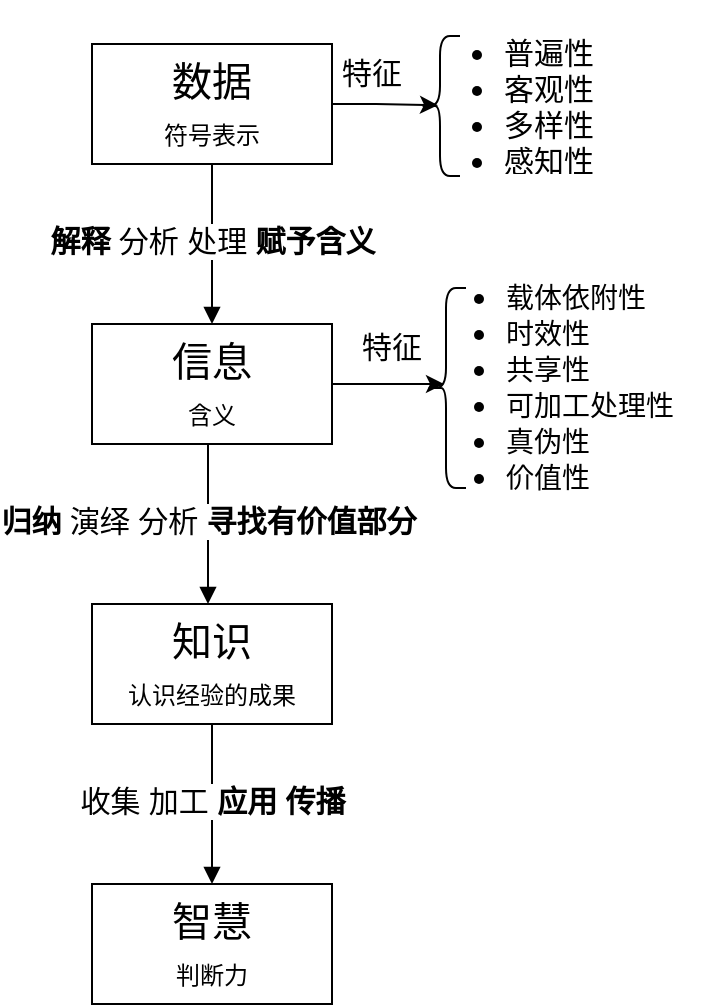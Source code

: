 <mxfile version="20.3.0" type="github">
  <diagram id="idsj6dxLZvEoAHtVf7Wu" name="第 1 页">
    <mxGraphModel dx="1640" dy="431" grid="1" gridSize="10" guides="1" tooltips="1" connect="1" arrows="1" fold="1" page="1" pageScale="1" pageWidth="827" pageHeight="1169" math="0" shadow="0">
      <root>
        <mxCell id="0" />
        <mxCell id="1" parent="0" />
        <mxCell id="G0NdqX8XDF4M0NVHrU59-21" style="edgeStyle=orthogonalEdgeStyle;rounded=0;orthogonalLoop=1;jettySize=auto;html=1;exitX=1;exitY=0.5;exitDx=0;exitDy=0;entryX=0.45;entryY=0.494;entryDx=0;entryDy=0;entryPerimeter=0;fontSize=17;strokeColor=default;" edge="1" parent="1" source="G0NdqX8XDF4M0NVHrU59-1" target="G0NdqX8XDF4M0NVHrU59-19">
          <mxGeometry relative="1" as="geometry" />
        </mxCell>
        <mxCell id="G0NdqX8XDF4M0NVHrU59-1" value="数据&lt;br&gt;&lt;font style=&quot;font-size: 12px;&quot;&gt;符号表示&lt;/font&gt;" style="rounded=0;whiteSpace=wrap;html=1;fontSize=20;" vertex="1" parent="1">
          <mxGeometry x="40" y="70" width="120" height="60" as="geometry" />
        </mxCell>
        <mxCell id="G0NdqX8XDF4M0NVHrU59-8" value="信息&lt;br&gt;&lt;font style=&quot;font-size: 12px;&quot;&gt;含义&lt;/font&gt;" style="rounded=0;whiteSpace=wrap;html=1;fontSize=20;" vertex="1" parent="1">
          <mxGeometry x="40" y="210" width="120" height="60" as="geometry" />
        </mxCell>
        <mxCell id="G0NdqX8XDF4M0NVHrU59-10" value="知识&lt;br&gt;&lt;font style=&quot;font-size: 12px;&quot;&gt;认识经验的成果&lt;/font&gt;" style="rounded=0;whiteSpace=wrap;html=1;fontSize=20;" vertex="1" parent="1">
          <mxGeometry x="40" y="350" width="120" height="60" as="geometry" />
        </mxCell>
        <mxCell id="G0NdqX8XDF4M0NVHrU59-12" value="智慧&lt;br&gt;&lt;font style=&quot;font-size: 12px;&quot;&gt;判断力&lt;/font&gt;" style="rounded=0;whiteSpace=wrap;html=1;fontSize=20;" vertex="1" parent="1">
          <mxGeometry x="40" y="490" width="120" height="60" as="geometry" />
        </mxCell>
        <mxCell id="G0NdqX8XDF4M0NVHrU59-19" value="" style="shape=curlyBracket;whiteSpace=wrap;html=1;rounded=1;fontSize=17;" vertex="1" parent="1">
          <mxGeometry x="204" y="66" width="20" height="70" as="geometry" />
        </mxCell>
        <mxCell id="G0NdqX8XDF4M0NVHrU59-23" value="&lt;font style=&quot;font-size: 15px;&quot;&gt;特征&lt;/font&gt;" style="text;html=1;strokeColor=none;fillColor=none;align=center;verticalAlign=middle;whiteSpace=wrap;rounded=0;fontSize=17;" vertex="1" parent="1">
          <mxGeometry x="150" y="70" width="60" height="30" as="geometry" />
        </mxCell>
        <mxCell id="G0NdqX8XDF4M0NVHrU59-24" value="&lt;ul style=&quot;&quot;&gt;&lt;li&gt;普遍性&lt;br&gt;&lt;/li&gt;&lt;li&gt;客观性&lt;br&gt;&lt;/li&gt;&lt;li&gt;多样性&lt;br&gt;&lt;/li&gt;&lt;li&gt;感知性&lt;/li&gt;&lt;/ul&gt;" style="text;strokeColor=none;fillColor=none;html=1;whiteSpace=wrap;verticalAlign=middle;overflow=hidden;fontSize=15;strokeWidth=2;" vertex="1" parent="1">
          <mxGeometry x="204" y="48.5" width="100" height="87.5" as="geometry" />
        </mxCell>
        <mxCell id="G0NdqX8XDF4M0NVHrU59-26" value="&lt;font style=&quot;font-size: 15px;&quot;&gt;&lt;b&gt;解释&lt;/b&gt; 分析 处理 &lt;b&gt;赋予含义&lt;/b&gt;&lt;/font&gt;" style="html=1;verticalAlign=bottom;endArrow=block;rounded=0;strokeColor=default;fontSize=13;" edge="1" parent="1" source="G0NdqX8XDF4M0NVHrU59-1" target="G0NdqX8XDF4M0NVHrU59-8">
          <mxGeometry x="0.25" width="80" relative="1" as="geometry">
            <mxPoint x="100" y="133" as="sourcePoint" />
            <mxPoint x="100" y="213" as="targetPoint" />
            <mxPoint as="offset" />
          </mxGeometry>
        </mxCell>
        <mxCell id="G0NdqX8XDF4M0NVHrU59-27" value="&lt;b&gt;归纳&lt;/b&gt; 演绎 分析 &lt;b&gt;寻找有价值部分&lt;/b&gt;" style="html=1;verticalAlign=bottom;endArrow=block;rounded=0;strokeColor=default;fontSize=15;" edge="1" parent="1">
          <mxGeometry x="0.25" width="80" relative="1" as="geometry">
            <mxPoint x="98" y="270" as="sourcePoint" />
            <mxPoint x="98" y="350" as="targetPoint" />
            <mxPoint as="offset" />
          </mxGeometry>
        </mxCell>
        <mxCell id="G0NdqX8XDF4M0NVHrU59-28" value="收集 加工 &lt;b&gt;应用 传播&lt;/b&gt;" style="html=1;verticalAlign=bottom;endArrow=block;rounded=0;strokeColor=default;fontSize=15;" edge="1" parent="1" source="G0NdqX8XDF4M0NVHrU59-10" target="G0NdqX8XDF4M0NVHrU59-12">
          <mxGeometry x="0.25" width="80" relative="1" as="geometry">
            <mxPoint x="100" y="440" as="sourcePoint" />
            <mxPoint x="680" y="320" as="targetPoint" />
            <mxPoint as="offset" />
          </mxGeometry>
        </mxCell>
        <mxCell id="G0NdqX8XDF4M0NVHrU59-33" style="edgeStyle=orthogonalEdgeStyle;rounded=0;orthogonalLoop=1;jettySize=auto;html=1;fontSize=17;strokeColor=default;entryX=0.45;entryY=0.48;entryDx=0;entryDy=0;entryPerimeter=0;" edge="1" parent="1" target="G0NdqX8XDF4M0NVHrU59-34" source="G0NdqX8XDF4M0NVHrU59-8">
          <mxGeometry relative="1" as="geometry">
            <mxPoint x="160" y="242.5" as="sourcePoint" />
          </mxGeometry>
        </mxCell>
        <mxCell id="G0NdqX8XDF4M0NVHrU59-34" value="" style="shape=curlyBracket;whiteSpace=wrap;html=1;rounded=1;fontSize=17;" vertex="1" parent="1">
          <mxGeometry x="207" y="192" width="20" height="100" as="geometry" />
        </mxCell>
        <mxCell id="G0NdqX8XDF4M0NVHrU59-35" value="&lt;font style=&quot;font-size: 15px;&quot;&gt;特征&lt;/font&gt;" style="text;html=1;strokeColor=none;fillColor=none;align=center;verticalAlign=middle;whiteSpace=wrap;rounded=0;fontSize=17;" vertex="1" parent="1">
          <mxGeometry x="160" y="210" width="60" height="23.5" as="geometry" />
        </mxCell>
        <mxCell id="G0NdqX8XDF4M0NVHrU59-36" value="&lt;ul&gt;&lt;li&gt;&lt;font style=&quot;font-size: 14px;&quot;&gt;&lt;span style=&quot;background-color: initial;&quot;&gt;载体依附性&lt;/span&gt;&lt;/font&gt;&lt;/li&gt;&lt;li&gt;&lt;font style=&quot;font-size: 14px;&quot;&gt;&lt;span style=&quot;background-color: initial;&quot;&gt;时效性&lt;/span&gt;&lt;/font&gt;&lt;/li&gt;&lt;li&gt;&lt;font style=&quot;font-size: 14px;&quot;&gt;&lt;span style=&quot;background-color: initial;&quot;&gt;共享性&lt;/span&gt;&lt;/font&gt;&lt;/li&gt;&lt;li&gt;&lt;font style=&quot;font-size: 14px;&quot;&gt;&lt;span style=&quot;background-color: initial;&quot;&gt;可加工处理性&lt;/span&gt;&lt;/font&gt;&lt;/li&gt;&lt;li&gt;&lt;font style=&quot;font-size: 14px;&quot;&gt;&lt;span style=&quot;background-color: initial;&quot;&gt;真伪性&lt;/span&gt;&lt;/font&gt;&lt;/li&gt;&lt;li&gt;&lt;font style=&quot;font-size: 14px;&quot;&gt;&lt;span style=&quot;background-color: initial;&quot;&gt;价值性&lt;/span&gt;&lt;/font&gt;&lt;/li&gt;&lt;/ul&gt;" style="text;strokeColor=none;fillColor=none;html=1;whiteSpace=wrap;verticalAlign=middle;overflow=hidden;fontSize=15;strokeWidth=2;" vertex="1" parent="1">
          <mxGeometry x="205" y="170.5" width="143" height="135" as="geometry" />
        </mxCell>
      </root>
    </mxGraphModel>
  </diagram>
</mxfile>
